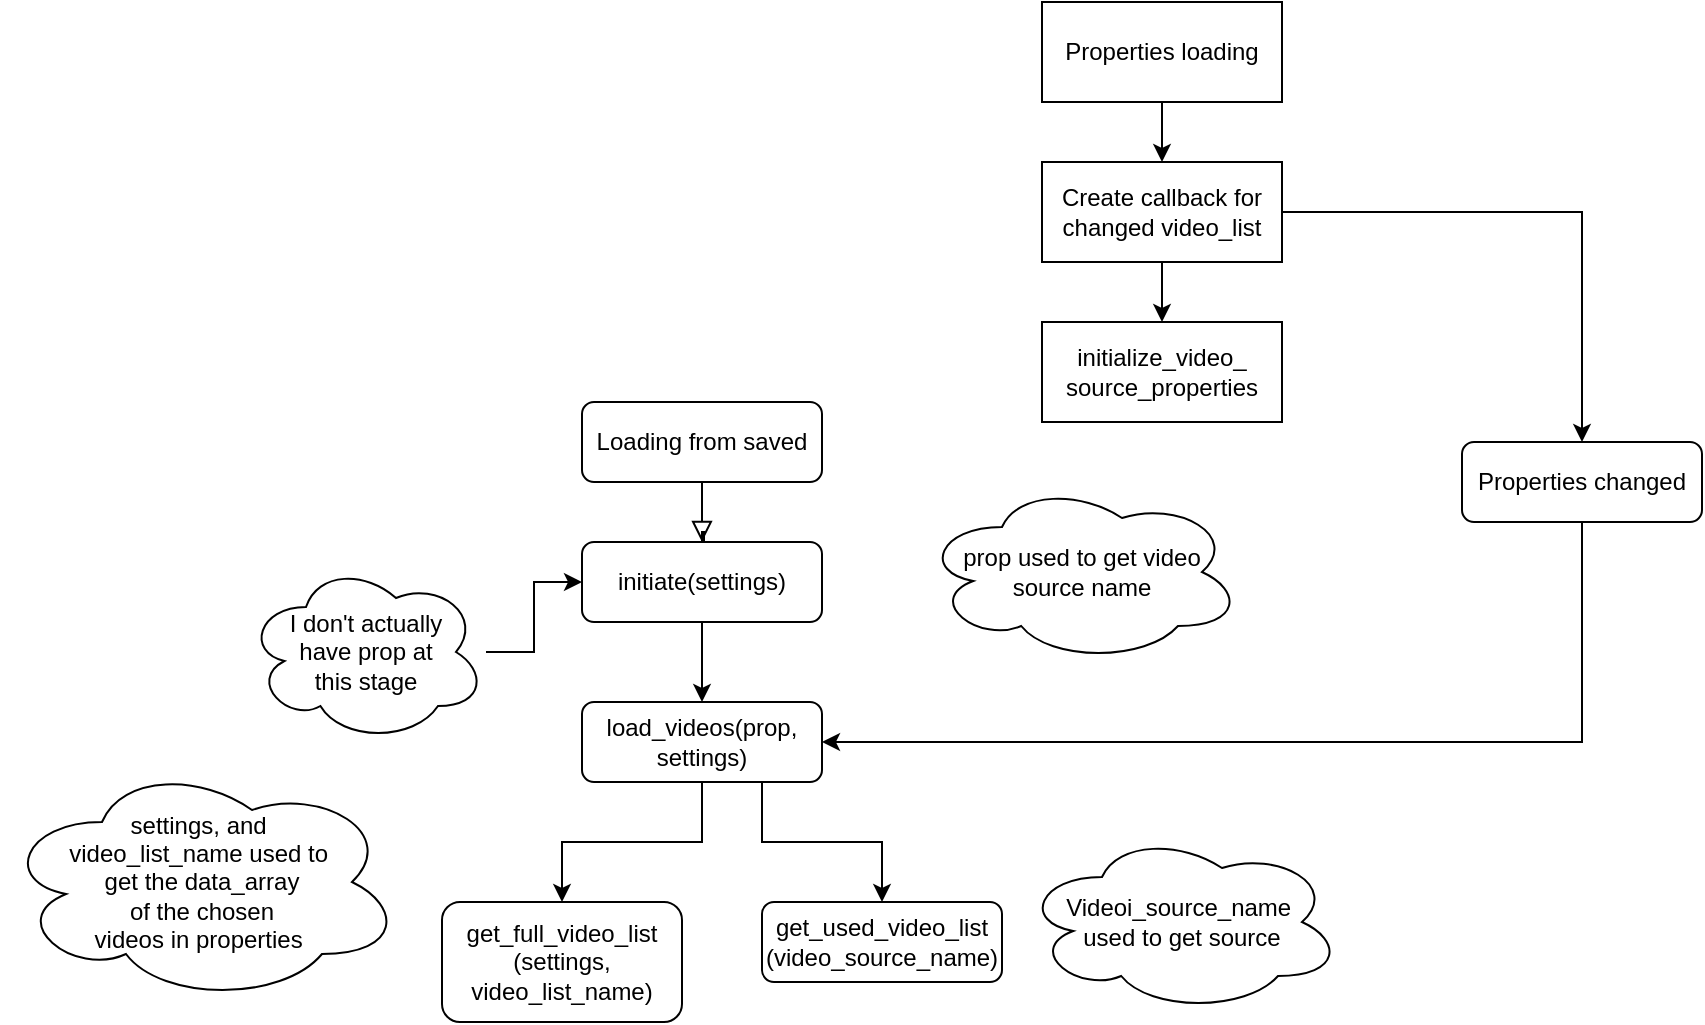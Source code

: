 <mxfile version="24.6.4" type="device">
  <diagram id="C5RBs43oDa-KdzZeNtuy" name="Page-1">
    <mxGraphModel dx="1384" dy="1992" grid="1" gridSize="10" guides="1" tooltips="1" connect="1" arrows="1" fold="1" page="1" pageScale="1" pageWidth="827" pageHeight="1169" math="0" shadow="0">
      <root>
        <mxCell id="WIyWlLk6GJQsqaUBKTNV-0" />
        <mxCell id="WIyWlLk6GJQsqaUBKTNV-1" parent="WIyWlLk6GJQsqaUBKTNV-0" />
        <mxCell id="WIyWlLk6GJQsqaUBKTNV-2" value="" style="rounded=0;html=1;jettySize=auto;orthogonalLoop=1;fontSize=11;endArrow=block;endFill=0;endSize=8;strokeWidth=1;shadow=0;labelBackgroundColor=none;edgeStyle=orthogonalEdgeStyle;" parent="WIyWlLk6GJQsqaUBKTNV-1" source="WIyWlLk6GJQsqaUBKTNV-7" edge="1">
          <mxGeometry relative="1" as="geometry">
            <mxPoint x="220" y="170" as="targetPoint" />
            <Array as="points">
              <mxPoint x="220" y="145" />
              <mxPoint x="221" y="145" />
            </Array>
          </mxGeometry>
        </mxCell>
        <mxCell id="WIyWlLk6GJQsqaUBKTNV-3" value="Loading from saved" style="rounded=1;whiteSpace=wrap;html=1;fontSize=12;glass=0;strokeWidth=1;shadow=0;" parent="WIyWlLk6GJQsqaUBKTNV-1" vertex="1">
          <mxGeometry x="160" y="80" width="120" height="40" as="geometry" />
        </mxCell>
        <mxCell id="4njZZ8tFCqiR8eg_SsBE-2" value="" style="rounded=0;html=1;jettySize=auto;orthogonalLoop=1;fontSize=11;endArrow=block;endFill=0;endSize=8;strokeWidth=1;shadow=0;labelBackgroundColor=none;edgeStyle=orthogonalEdgeStyle;" parent="WIyWlLk6GJQsqaUBKTNV-1" source="WIyWlLk6GJQsqaUBKTNV-3" target="WIyWlLk6GJQsqaUBKTNV-7" edge="1">
          <mxGeometry relative="1" as="geometry">
            <mxPoint x="220" y="120" as="sourcePoint" />
            <mxPoint x="220" y="170" as="targetPoint" />
            <Array as="points" />
          </mxGeometry>
        </mxCell>
        <mxCell id="4njZZ8tFCqiR8eg_SsBE-4" style="edgeStyle=orthogonalEdgeStyle;rounded=0;orthogonalLoop=1;jettySize=auto;html=1;exitX=0.5;exitY=1;exitDx=0;exitDy=0;entryX=0.5;entryY=0;entryDx=0;entryDy=0;" parent="WIyWlLk6GJQsqaUBKTNV-1" source="WIyWlLk6GJQsqaUBKTNV-7" target="4njZZ8tFCqiR8eg_SsBE-1" edge="1">
          <mxGeometry relative="1" as="geometry" />
        </mxCell>
        <mxCell id="WIyWlLk6GJQsqaUBKTNV-7" value="initiate(settings)" style="rounded=1;whiteSpace=wrap;html=1;fontSize=12;glass=0;strokeWidth=1;shadow=0;" parent="WIyWlLk6GJQsqaUBKTNV-1" vertex="1">
          <mxGeometry x="160" y="150" width="120" height="40" as="geometry" />
        </mxCell>
        <mxCell id="4njZZ8tFCqiR8eg_SsBE-9" style="edgeStyle=orthogonalEdgeStyle;rounded=0;orthogonalLoop=1;jettySize=auto;html=1;exitX=0.5;exitY=1;exitDx=0;exitDy=0;" parent="WIyWlLk6GJQsqaUBKTNV-1" source="4njZZ8tFCqiR8eg_SsBE-1" target="4njZZ8tFCqiR8eg_SsBE-8" edge="1">
          <mxGeometry relative="1" as="geometry" />
        </mxCell>
        <mxCell id="4njZZ8tFCqiR8eg_SsBE-10" style="edgeStyle=orthogonalEdgeStyle;rounded=0;orthogonalLoop=1;jettySize=auto;html=1;exitX=0.75;exitY=1;exitDx=0;exitDy=0;entryX=0.5;entryY=0;entryDx=0;entryDy=0;" parent="WIyWlLk6GJQsqaUBKTNV-1" source="4njZZ8tFCqiR8eg_SsBE-1" target="4njZZ8tFCqiR8eg_SsBE-5" edge="1">
          <mxGeometry relative="1" as="geometry" />
        </mxCell>
        <mxCell id="4njZZ8tFCqiR8eg_SsBE-1" value="load_videos(prop, settings)" style="rounded=1;whiteSpace=wrap;html=1;fontSize=12;glass=0;strokeWidth=1;shadow=0;" parent="WIyWlLk6GJQsqaUBKTNV-1" vertex="1">
          <mxGeometry x="160" y="230" width="120" height="40" as="geometry" />
        </mxCell>
        <mxCell id="4njZZ8tFCqiR8eg_SsBE-5" value="get_used_video_list (video_source_name)" style="rounded=1;whiteSpace=wrap;html=1;fontSize=12;glass=0;strokeWidth=1;shadow=0;" parent="WIyWlLk6GJQsqaUBKTNV-1" vertex="1">
          <mxGeometry x="250" y="330" width="120" height="40" as="geometry" />
        </mxCell>
        <mxCell id="4njZZ8tFCqiR8eg_SsBE-8" value="get_full_video_list (settings, video_list_name)" style="rounded=1;whiteSpace=wrap;html=1;fontSize=12;glass=0;strokeWidth=1;shadow=0;" parent="WIyWlLk6GJQsqaUBKTNV-1" vertex="1">
          <mxGeometry x="90" y="330" width="120" height="60" as="geometry" />
        </mxCell>
        <mxCell id="4njZZ8tFCqiR8eg_SsBE-11" value="prop used to get video source name" style="ellipse;shape=cloud;whiteSpace=wrap;html=1;" parent="WIyWlLk6GJQsqaUBKTNV-1" vertex="1">
          <mxGeometry x="330" y="120" width="160" height="90" as="geometry" />
        </mxCell>
        <mxCell id="4njZZ8tFCqiR8eg_SsBE-12" value="Videoi_source_name&amp;nbsp;&lt;div&gt;used to get source&lt;/div&gt;" style="ellipse;shape=cloud;whiteSpace=wrap;html=1;" parent="WIyWlLk6GJQsqaUBKTNV-1" vertex="1">
          <mxGeometry x="380" y="295" width="160" height="90" as="geometry" />
        </mxCell>
        <mxCell id="4njZZ8tFCqiR8eg_SsBE-13" value="settings, and&amp;nbsp;&lt;div&gt;video_list_name used to&amp;nbsp;&lt;/div&gt;&lt;div&gt;get the data_array&lt;/div&gt;&lt;div&gt;&amp;nbsp;of the chosen&amp;nbsp;&lt;/div&gt;&lt;div&gt;videos in properties&amp;nbsp;&lt;/div&gt;" style="ellipse;shape=cloud;whiteSpace=wrap;html=1;" parent="WIyWlLk6GJQsqaUBKTNV-1" vertex="1">
          <mxGeometry x="-130" y="260" width="200" height="120" as="geometry" />
        </mxCell>
        <mxCell id="92r83mUrHH1avI4e6MBJ-0" style="edgeStyle=orthogonalEdgeStyle;rounded=0;orthogonalLoop=1;jettySize=auto;html=1;exitX=0.5;exitY=1;exitDx=0;exitDy=0;entryX=1;entryY=0.5;entryDx=0;entryDy=0;" edge="1" parent="WIyWlLk6GJQsqaUBKTNV-1" source="4njZZ8tFCqiR8eg_SsBE-14" target="4njZZ8tFCqiR8eg_SsBE-1">
          <mxGeometry relative="1" as="geometry" />
        </mxCell>
        <mxCell id="4njZZ8tFCqiR8eg_SsBE-14" value="Properties changed" style="rounded=1;whiteSpace=wrap;html=1;" parent="WIyWlLk6GJQsqaUBKTNV-1" vertex="1">
          <mxGeometry x="600" y="100" width="120" height="40" as="geometry" />
        </mxCell>
        <mxCell id="4njZZ8tFCqiR8eg_SsBE-18" style="edgeStyle=orthogonalEdgeStyle;rounded=0;orthogonalLoop=1;jettySize=auto;html=1;entryX=0;entryY=0.5;entryDx=0;entryDy=0;" parent="WIyWlLk6GJQsqaUBKTNV-1" source="4njZZ8tFCqiR8eg_SsBE-17" target="WIyWlLk6GJQsqaUBKTNV-7" edge="1">
          <mxGeometry relative="1" as="geometry" />
        </mxCell>
        <mxCell id="4njZZ8tFCqiR8eg_SsBE-17" value="I don&#39;t actually have prop at this stage" style="ellipse;shape=cloud;whiteSpace=wrap;html=1;spacingLeft=0;spacingRight=0;spacing=20;" parent="WIyWlLk6GJQsqaUBKTNV-1" vertex="1">
          <mxGeometry x="-8" y="160" width="120" height="90" as="geometry" />
        </mxCell>
        <mxCell id="4njZZ8tFCqiR8eg_SsBE-21" value="" style="edgeStyle=orthogonalEdgeStyle;rounded=0;orthogonalLoop=1;jettySize=auto;html=1;" parent="WIyWlLk6GJQsqaUBKTNV-1" source="4njZZ8tFCqiR8eg_SsBE-19" target="4njZZ8tFCqiR8eg_SsBE-20" edge="1">
          <mxGeometry relative="1" as="geometry" />
        </mxCell>
        <mxCell id="4njZZ8tFCqiR8eg_SsBE-19" value="Properties loading" style="rounded=0;whiteSpace=wrap;html=1;" parent="WIyWlLk6GJQsqaUBKTNV-1" vertex="1">
          <mxGeometry x="390" y="-120" width="120" height="50" as="geometry" />
        </mxCell>
        <mxCell id="4njZZ8tFCqiR8eg_SsBE-22" style="edgeStyle=orthogonalEdgeStyle;rounded=0;orthogonalLoop=1;jettySize=auto;html=1;entryX=0.5;entryY=0;entryDx=0;entryDy=0;" parent="WIyWlLk6GJQsqaUBKTNV-1" source="4njZZ8tFCqiR8eg_SsBE-20" target="4njZZ8tFCqiR8eg_SsBE-14" edge="1">
          <mxGeometry relative="1" as="geometry" />
        </mxCell>
        <mxCell id="4njZZ8tFCqiR8eg_SsBE-28" value="" style="edgeStyle=orthogonalEdgeStyle;rounded=0;orthogonalLoop=1;jettySize=auto;html=1;" parent="WIyWlLk6GJQsqaUBKTNV-1" source="4njZZ8tFCqiR8eg_SsBE-20" target="4njZZ8tFCqiR8eg_SsBE-27" edge="1">
          <mxGeometry relative="1" as="geometry" />
        </mxCell>
        <mxCell id="4njZZ8tFCqiR8eg_SsBE-20" value="Create callback for changed video_list" style="rounded=0;whiteSpace=wrap;html=1;" parent="WIyWlLk6GJQsqaUBKTNV-1" vertex="1">
          <mxGeometry x="390" y="-40" width="120" height="50" as="geometry" />
        </mxCell>
        <mxCell id="4njZZ8tFCqiR8eg_SsBE-27" value="initialize_video_ source_properties" style="whiteSpace=wrap;html=1;rounded=0;" parent="WIyWlLk6GJQsqaUBKTNV-1" vertex="1">
          <mxGeometry x="390" y="40" width="120" height="50" as="geometry" />
        </mxCell>
      </root>
    </mxGraphModel>
  </diagram>
</mxfile>
